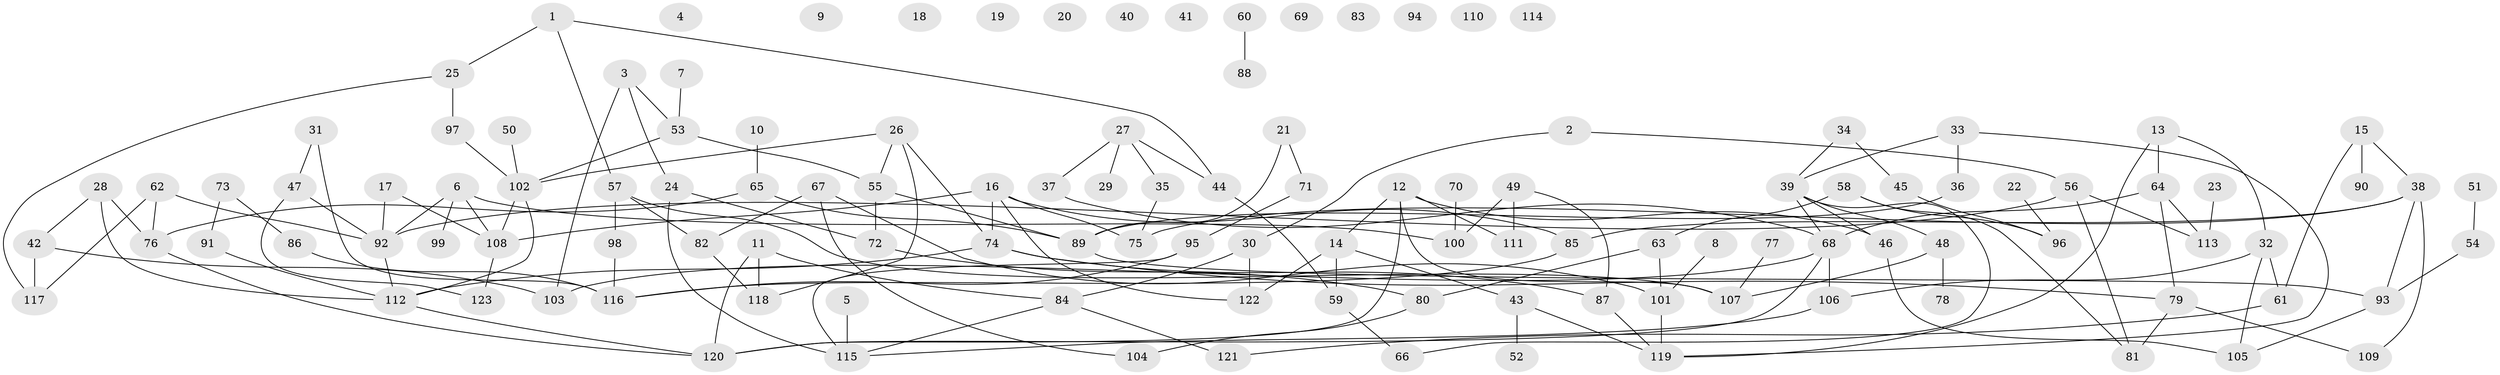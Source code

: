 // Generated by graph-tools (version 1.1) at 2025/25/03/09/25 03:25:16]
// undirected, 123 vertices, 164 edges
graph export_dot {
graph [start="1"]
  node [color=gray90,style=filled];
  1;
  2;
  3;
  4;
  5;
  6;
  7;
  8;
  9;
  10;
  11;
  12;
  13;
  14;
  15;
  16;
  17;
  18;
  19;
  20;
  21;
  22;
  23;
  24;
  25;
  26;
  27;
  28;
  29;
  30;
  31;
  32;
  33;
  34;
  35;
  36;
  37;
  38;
  39;
  40;
  41;
  42;
  43;
  44;
  45;
  46;
  47;
  48;
  49;
  50;
  51;
  52;
  53;
  54;
  55;
  56;
  57;
  58;
  59;
  60;
  61;
  62;
  63;
  64;
  65;
  66;
  67;
  68;
  69;
  70;
  71;
  72;
  73;
  74;
  75;
  76;
  77;
  78;
  79;
  80;
  81;
  82;
  83;
  84;
  85;
  86;
  87;
  88;
  89;
  90;
  91;
  92;
  93;
  94;
  95;
  96;
  97;
  98;
  99;
  100;
  101;
  102;
  103;
  104;
  105;
  106;
  107;
  108;
  109;
  110;
  111;
  112;
  113;
  114;
  115;
  116;
  117;
  118;
  119;
  120;
  121;
  122;
  123;
  1 -- 25;
  1 -- 44;
  1 -- 57;
  2 -- 30;
  2 -- 56;
  3 -- 24;
  3 -- 53;
  3 -- 103;
  5 -- 115;
  6 -- 92;
  6 -- 99;
  6 -- 100;
  6 -- 108;
  7 -- 53;
  8 -- 101;
  10 -- 65;
  11 -- 84;
  11 -- 118;
  11 -- 120;
  12 -- 14;
  12 -- 46;
  12 -- 107;
  12 -- 111;
  12 -- 120;
  13 -- 32;
  13 -- 64;
  13 -- 119;
  14 -- 43;
  14 -- 59;
  14 -- 122;
  15 -- 38;
  15 -- 61;
  15 -- 90;
  16 -- 74;
  16 -- 75;
  16 -- 85;
  16 -- 108;
  16 -- 122;
  17 -- 92;
  17 -- 108;
  21 -- 71;
  21 -- 89;
  22 -- 96;
  23 -- 113;
  24 -- 72;
  24 -- 115;
  25 -- 97;
  25 -- 117;
  26 -- 55;
  26 -- 74;
  26 -- 102;
  26 -- 118;
  27 -- 29;
  27 -- 35;
  27 -- 37;
  27 -- 44;
  28 -- 42;
  28 -- 76;
  28 -- 112;
  30 -- 84;
  30 -- 122;
  31 -- 47;
  31 -- 116;
  32 -- 61;
  32 -- 105;
  32 -- 106;
  33 -- 36;
  33 -- 39;
  33 -- 119;
  34 -- 39;
  34 -- 45;
  35 -- 75;
  36 -- 89;
  37 -- 68;
  38 -- 75;
  38 -- 85;
  38 -- 93;
  38 -- 109;
  39 -- 46;
  39 -- 48;
  39 -- 66;
  39 -- 68;
  42 -- 103;
  42 -- 117;
  43 -- 52;
  43 -- 119;
  44 -- 59;
  45 -- 96;
  46 -- 105;
  47 -- 92;
  47 -- 123;
  48 -- 78;
  48 -- 107;
  49 -- 87;
  49 -- 100;
  49 -- 111;
  50 -- 102;
  51 -- 54;
  53 -- 55;
  53 -- 102;
  54 -- 93;
  55 -- 72;
  55 -- 89;
  56 -- 81;
  56 -- 92;
  56 -- 113;
  57 -- 82;
  57 -- 98;
  57 -- 107;
  58 -- 63;
  58 -- 81;
  58 -- 96;
  59 -- 66;
  60 -- 88;
  61 -- 121;
  62 -- 76;
  62 -- 92;
  62 -- 117;
  63 -- 80;
  63 -- 101;
  64 -- 68;
  64 -- 79;
  64 -- 113;
  65 -- 76;
  65 -- 89;
  67 -- 82;
  67 -- 101;
  67 -- 104;
  68 -- 103;
  68 -- 106;
  68 -- 120;
  70 -- 100;
  71 -- 95;
  72 -- 80;
  73 -- 86;
  73 -- 91;
  74 -- 79;
  74 -- 87;
  74 -- 112;
  76 -- 120;
  77 -- 107;
  79 -- 81;
  79 -- 109;
  80 -- 104;
  82 -- 118;
  84 -- 115;
  84 -- 121;
  85 -- 116;
  86 -- 116;
  87 -- 119;
  89 -- 93;
  91 -- 112;
  92 -- 112;
  93 -- 105;
  95 -- 115;
  95 -- 116;
  97 -- 102;
  98 -- 116;
  101 -- 119;
  102 -- 108;
  102 -- 112;
  106 -- 115;
  108 -- 123;
  112 -- 120;
}

